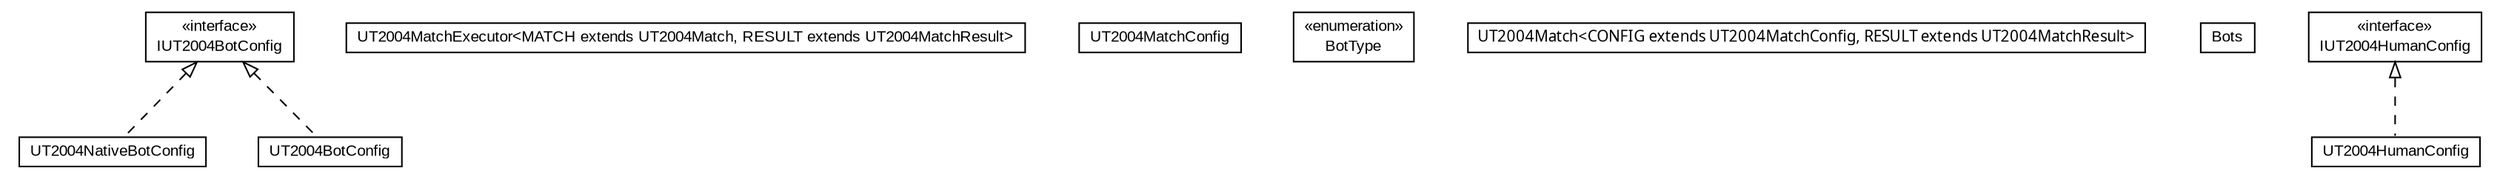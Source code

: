 #!/usr/local/bin/dot
#
# Class diagram 
# Generated by UMLGraph version 5.1 (http://www.umlgraph.org/)
#

digraph G {
	edge [fontname="arial",fontsize=10,labelfontname="arial",labelfontsize=10];
	node [fontname="arial",fontsize=10,shape=plaintext];
	nodesep=0.25;
	ranksep=0.5;
	// cz.cuni.amis.pogamut.ut2004.tournament.match.UT2004NativeBotConfig
	c321 [label=<<table title="cz.cuni.amis.pogamut.ut2004.tournament.match.UT2004NativeBotConfig" border="0" cellborder="1" cellspacing="0" cellpadding="2" port="p" href="./UT2004NativeBotConfig.html">
		<tr><td><table border="0" cellspacing="0" cellpadding="1">
<tr><td align="center" balign="center"> UT2004NativeBotConfig </td></tr>
		</table></td></tr>
		</table>>, fontname="arial", fontcolor="black", fontsize=10.0];
	// cz.cuni.amis.pogamut.ut2004.tournament.match.UT2004MatchExecutor<MATCH extends cz.cuni.amis.pogamut.ut2004.tournament.match.UT2004Match, RESULT extends cz.cuni.amis.pogamut.ut2004.tournament.match.result.UT2004MatchResult>
	c322 [label=<<table title="cz.cuni.amis.pogamut.ut2004.tournament.match.UT2004MatchExecutor" border="0" cellborder="1" cellspacing="0" cellpadding="2" port="p" href="./UT2004MatchExecutor.html">
		<tr><td><table border="0" cellspacing="0" cellpadding="1">
<tr><td align="center" balign="center"> UT2004MatchExecutor&lt;MATCH extends UT2004Match, RESULT extends UT2004MatchResult&gt; </td></tr>
		</table></td></tr>
		</table>>, fontname="arial", fontcolor="black", fontsize=10.0];
	// cz.cuni.amis.pogamut.ut2004.tournament.match.UT2004MatchConfig
	c323 [label=<<table title="cz.cuni.amis.pogamut.ut2004.tournament.match.UT2004MatchConfig" border="0" cellborder="1" cellspacing="0" cellpadding="2" port="p" href="./UT2004MatchConfig.html">
		<tr><td><table border="0" cellspacing="0" cellpadding="1">
<tr><td align="center" balign="center"> UT2004MatchConfig </td></tr>
		</table></td></tr>
		</table>>, fontname="arial", fontcolor="black", fontsize=10.0];
	// cz.cuni.amis.pogamut.ut2004.tournament.match.UT2004MatchConfig.BotType
	c324 [label=<<table title="cz.cuni.amis.pogamut.ut2004.tournament.match.UT2004MatchConfig.BotType" border="0" cellborder="1" cellspacing="0" cellpadding="2" port="p" href="./UT2004MatchConfig.BotType.html">
		<tr><td><table border="0" cellspacing="0" cellpadding="1">
<tr><td align="center" balign="center"> &#171;enumeration&#187; </td></tr>
<tr><td align="center" balign="center"> BotType </td></tr>
		</table></td></tr>
		</table>>, fontname="arial", fontcolor="black", fontsize=10.0];
	// cz.cuni.amis.pogamut.ut2004.tournament.match.UT2004Match<CONFIG extends cz.cuni.amis.pogamut.ut2004.tournament.match.UT2004MatchConfig, RESULT extends cz.cuni.amis.pogamut.ut2004.tournament.match.result.UT2004MatchResult>
	c325 [label=<<table title="cz.cuni.amis.pogamut.ut2004.tournament.match.UT2004Match" border="0" cellborder="1" cellspacing="0" cellpadding="2" port="p" href="./UT2004Match.html">
		<tr><td><table border="0" cellspacing="0" cellpadding="1">
<tr><td align="center" balign="center"><font face="ariali"> UT2004Match&lt;CONFIG extends UT2004MatchConfig, RESULT extends UT2004MatchResult&gt; </font></td></tr>
		</table></td></tr>
		</table>>, fontname="arial", fontcolor="black", fontsize=10.0];
	// cz.cuni.amis.pogamut.ut2004.tournament.match.UT2004Match.Bots
	c326 [label=<<table title="cz.cuni.amis.pogamut.ut2004.tournament.match.UT2004Match.Bots" border="0" cellborder="1" cellspacing="0" cellpadding="2" port="p" href="./UT2004Match.Bots.html">
		<tr><td><table border="0" cellspacing="0" cellpadding="1">
<tr><td align="center" balign="center"> Bots </td></tr>
		</table></td></tr>
		</table>>, fontname="arial", fontcolor="black", fontsize=10.0];
	// cz.cuni.amis.pogamut.ut2004.tournament.match.UT2004HumanConfig
	c327 [label=<<table title="cz.cuni.amis.pogamut.ut2004.tournament.match.UT2004HumanConfig" border="0" cellborder="1" cellspacing="0" cellpadding="2" port="p" href="./UT2004HumanConfig.html">
		<tr><td><table border="0" cellspacing="0" cellpadding="1">
<tr><td align="center" balign="center"> UT2004HumanConfig </td></tr>
		</table></td></tr>
		</table>>, fontname="arial", fontcolor="black", fontsize=10.0];
	// cz.cuni.amis.pogamut.ut2004.tournament.match.UT2004BotConfig
	c328 [label=<<table title="cz.cuni.amis.pogamut.ut2004.tournament.match.UT2004BotConfig" border="0" cellborder="1" cellspacing="0" cellpadding="2" port="p" href="./UT2004BotConfig.html">
		<tr><td><table border="0" cellspacing="0" cellpadding="1">
<tr><td align="center" balign="center"> UT2004BotConfig </td></tr>
		</table></td></tr>
		</table>>, fontname="arial", fontcolor="black", fontsize=10.0];
	// cz.cuni.amis.pogamut.ut2004.tournament.match.IUT2004HumanConfig
	c329 [label=<<table title="cz.cuni.amis.pogamut.ut2004.tournament.match.IUT2004HumanConfig" border="0" cellborder="1" cellspacing="0" cellpadding="2" port="p" href="./IUT2004HumanConfig.html">
		<tr><td><table border="0" cellspacing="0" cellpadding="1">
<tr><td align="center" balign="center"> &#171;interface&#187; </td></tr>
<tr><td align="center" balign="center"> IUT2004HumanConfig </td></tr>
		</table></td></tr>
		</table>>, fontname="arial", fontcolor="black", fontsize=10.0];
	// cz.cuni.amis.pogamut.ut2004.tournament.match.IUT2004BotConfig
	c330 [label=<<table title="cz.cuni.amis.pogamut.ut2004.tournament.match.IUT2004BotConfig" border="0" cellborder="1" cellspacing="0" cellpadding="2" port="p" href="./IUT2004BotConfig.html">
		<tr><td><table border="0" cellspacing="0" cellpadding="1">
<tr><td align="center" balign="center"> &#171;interface&#187; </td></tr>
<tr><td align="center" balign="center"> IUT2004BotConfig </td></tr>
		</table></td></tr>
		</table>>, fontname="arial", fontcolor="black", fontsize=10.0];
	//cz.cuni.amis.pogamut.ut2004.tournament.match.UT2004NativeBotConfig implements cz.cuni.amis.pogamut.ut2004.tournament.match.IUT2004BotConfig
	c330:p -> c321:p [dir=back,arrowtail=empty,style=dashed];
	//cz.cuni.amis.pogamut.ut2004.tournament.match.UT2004HumanConfig implements cz.cuni.amis.pogamut.ut2004.tournament.match.IUT2004HumanConfig
	c329:p -> c327:p [dir=back,arrowtail=empty,style=dashed];
	//cz.cuni.amis.pogamut.ut2004.tournament.match.UT2004BotConfig implements cz.cuni.amis.pogamut.ut2004.tournament.match.IUT2004BotConfig
	c330:p -> c328:p [dir=back,arrowtail=empty,style=dashed];
}

